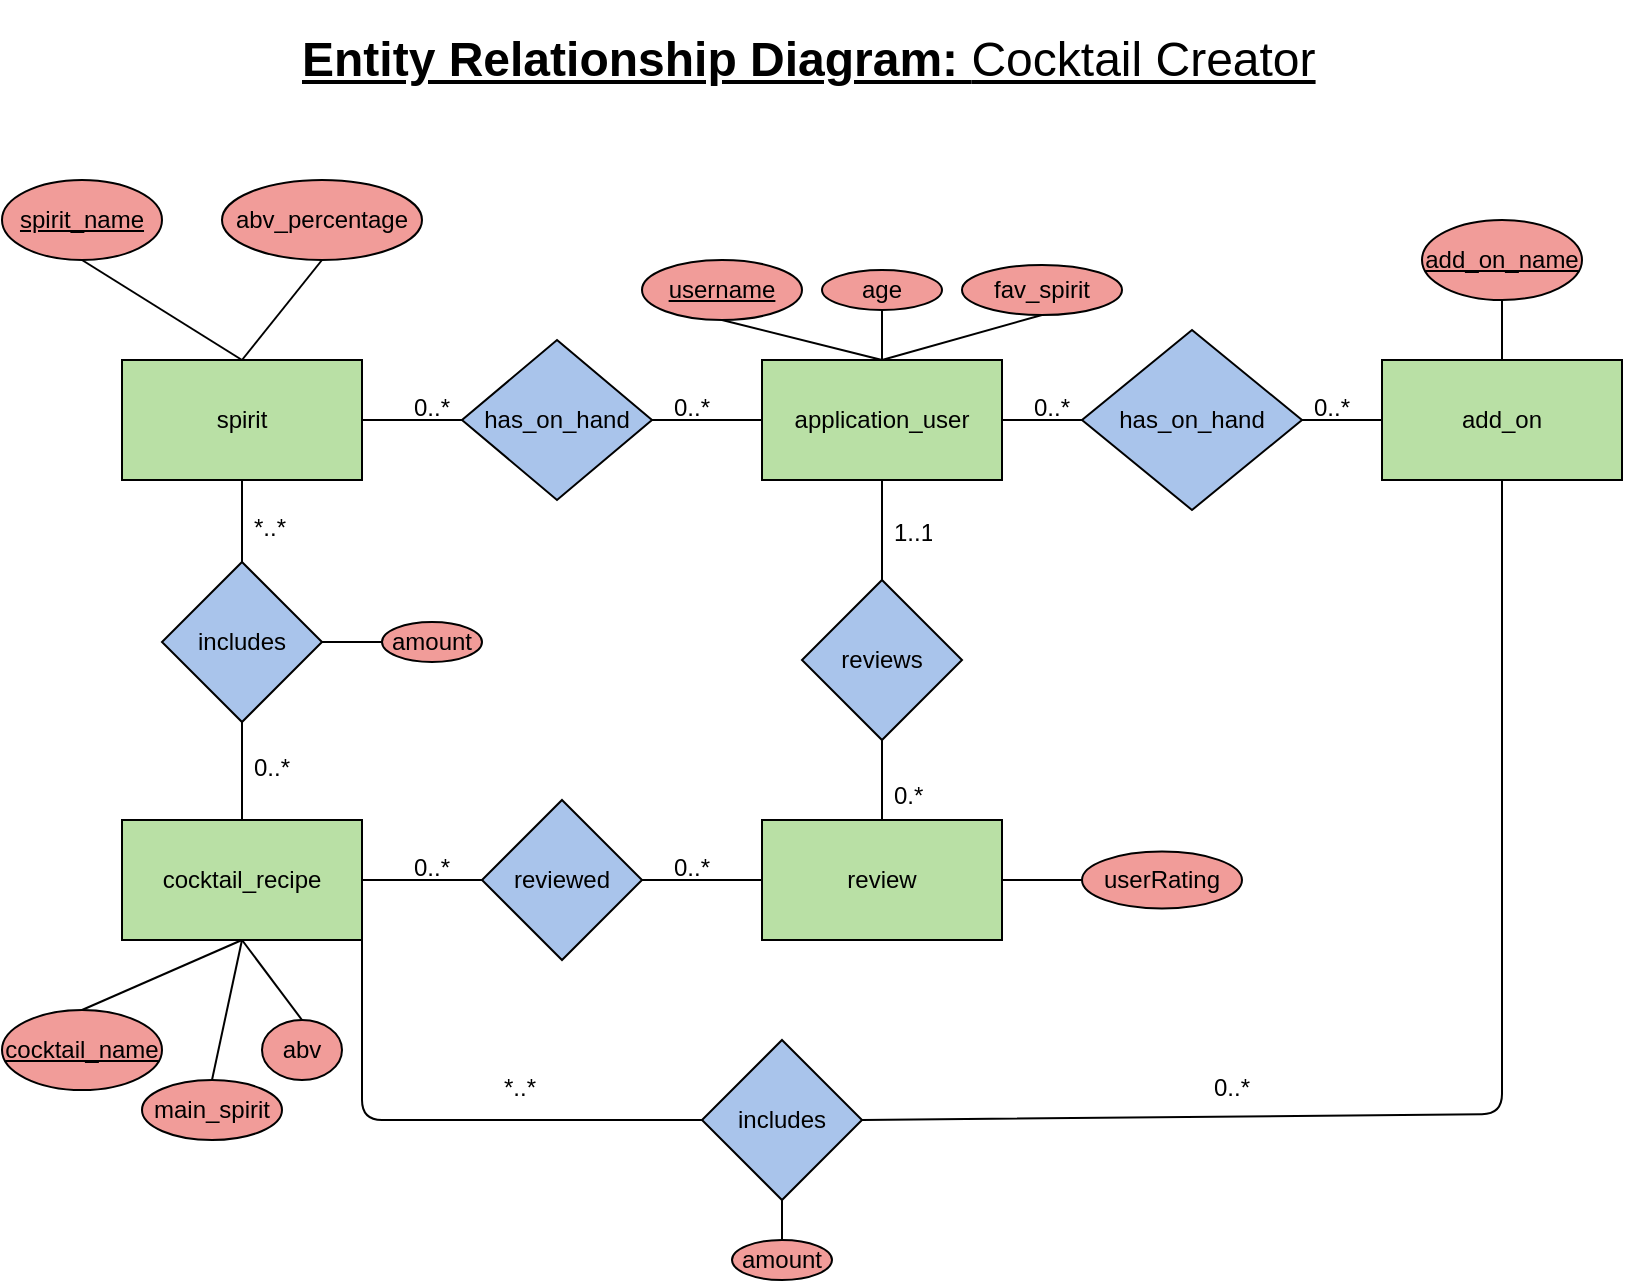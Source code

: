 <mxfile version="15.2.7" type="device"><diagram id="R2lEEEUBdFMjLlhIrx00" name="Page-1"><mxGraphModel dx="1346" dy="822" grid="0" gridSize="10" guides="1" tooltips="1" connect="1" arrows="1" fold="1" page="1" pageScale="1" pageWidth="850" pageHeight="1100" math="0" shadow="0" extFonts="Permanent Marker^https://fonts.googleapis.com/css?family=Permanent+Marker"><root><mxCell id="0"/><mxCell id="1" parent="0"/><mxCell id="Uvf13kLlvtt6aicZClNm-1" value="spirit" style="rounded=0;whiteSpace=wrap;html=1;fillColor=#B9E0A5;" parent="1" vertex="1"><mxGeometry x="80" y="260" width="120" height="60" as="geometry"/></mxCell><mxCell id="Uvf13kLlvtt6aicZClNm-2" value="&lt;u&gt;spirit_name&lt;/u&gt;" style="ellipse;whiteSpace=wrap;html=1;fillColor=#F19C99;" parent="1" vertex="1"><mxGeometry x="20" y="170" width="80" height="40" as="geometry"/></mxCell><mxCell id="Uvf13kLlvtt6aicZClNm-3" value="abv_percentage" style="ellipse;whiteSpace=wrap;html=1;fillColor=#F19C99;" parent="1" vertex="1"><mxGeometry x="130" y="170" width="100" height="40" as="geometry"/></mxCell><mxCell id="Uvf13kLlvtt6aicZClNm-8" value="" style="endArrow=none;html=1;exitX=0.5;exitY=1;exitDx=0;exitDy=0;entryX=0.5;entryY=0;entryDx=0;entryDy=0;" parent="1" source="Uvf13kLlvtt6aicZClNm-3" target="Uvf13kLlvtt6aicZClNm-1" edge="1"><mxGeometry width="50" height="50" relative="1" as="geometry"><mxPoint x="180" y="390" as="sourcePoint"/><mxPoint x="230" y="340" as="targetPoint"/></mxGeometry></mxCell><mxCell id="Uvf13kLlvtt6aicZClNm-9" value="" style="endArrow=none;html=1;exitX=0.5;exitY=1;exitDx=0;exitDy=0;entryX=0.5;entryY=0;entryDx=0;entryDy=0;" parent="1" source="Uvf13kLlvtt6aicZClNm-2" target="Uvf13kLlvtt6aicZClNm-1" edge="1"><mxGeometry width="50" height="50" relative="1" as="geometry"><mxPoint x="180" y="390" as="sourcePoint"/><mxPoint x="230" y="340" as="targetPoint"/></mxGeometry></mxCell><mxCell id="Uvf13kLlvtt6aicZClNm-10" value="add_on" style="rounded=0;whiteSpace=wrap;html=1;fillColor=#B9E0A5;" parent="1" vertex="1"><mxGeometry x="710" y="260" width="120" height="60" as="geometry"/></mxCell><mxCell id="Uvf13kLlvtt6aicZClNm-11" value="&lt;u&gt;add_on_name&lt;/u&gt;" style="ellipse;whiteSpace=wrap;html=1;fillColor=#F19C99;" parent="1" vertex="1"><mxGeometry x="730" y="190" width="80" height="40" as="geometry"/></mxCell><mxCell id="Uvf13kLlvtt6aicZClNm-14" value="" style="endArrow=none;html=1;exitX=0.5;exitY=1;exitDx=0;exitDy=0;entryX=0.5;entryY=0;entryDx=0;entryDy=0;" parent="1" source="Uvf13kLlvtt6aicZClNm-11" target="Uvf13kLlvtt6aicZClNm-10" edge="1"><mxGeometry width="50" height="50" relative="1" as="geometry"><mxPoint x="810" y="390" as="sourcePoint"/><mxPoint x="860" y="340" as="targetPoint"/></mxGeometry></mxCell><mxCell id="Uvf13kLlvtt6aicZClNm-15" value="application_user" style="rounded=0;whiteSpace=wrap;html=1;fillColor=#B9E0A5;" parent="1" vertex="1"><mxGeometry x="400" y="260" width="120" height="60" as="geometry"/></mxCell><mxCell id="Uvf13kLlvtt6aicZClNm-16" value="&lt;u&gt;username&lt;/u&gt;" style="ellipse;whiteSpace=wrap;html=1;fillColor=#F19C99;" parent="1" vertex="1"><mxGeometry x="340" y="210" width="80" height="30" as="geometry"/></mxCell><mxCell id="Uvf13kLlvtt6aicZClNm-17" value="age" style="ellipse;whiteSpace=wrap;html=1;fillColor=#F19C99;" parent="1" vertex="1"><mxGeometry x="430" y="215" width="60" height="20" as="geometry"/></mxCell><mxCell id="Uvf13kLlvtt6aicZClNm-18" value="" style="endArrow=none;html=1;exitX=0.5;exitY=1;exitDx=0;exitDy=0;entryX=0.5;entryY=0;entryDx=0;entryDy=0;" parent="1" source="Uvf13kLlvtt6aicZClNm-17" target="Uvf13kLlvtt6aicZClNm-15" edge="1"><mxGeometry width="50" height="50" relative="1" as="geometry"><mxPoint x="500" y="390" as="sourcePoint"/><mxPoint x="550" y="340" as="targetPoint"/></mxGeometry></mxCell><mxCell id="Uvf13kLlvtt6aicZClNm-19" value="" style="endArrow=none;html=1;exitX=0.5;exitY=1;exitDx=0;exitDy=0;entryX=0.5;entryY=0;entryDx=0;entryDy=0;" parent="1" source="Uvf13kLlvtt6aicZClNm-16" target="Uvf13kLlvtt6aicZClNm-15" edge="1"><mxGeometry width="50" height="50" relative="1" as="geometry"><mxPoint x="500" y="390" as="sourcePoint"/><mxPoint x="550" y="340" as="targetPoint"/></mxGeometry></mxCell><mxCell id="Uvf13kLlvtt6aicZClNm-20" value="fav_spirit" style="ellipse;whiteSpace=wrap;html=1;fillColor=#F19C99;" parent="1" vertex="1"><mxGeometry x="500" y="212.5" width="80" height="25" as="geometry"/></mxCell><mxCell id="Uvf13kLlvtt6aicZClNm-21" value="" style="endArrow=none;html=1;exitX=0.5;exitY=1;exitDx=0;exitDy=0;entryX=0.5;entryY=0;entryDx=0;entryDy=0;" parent="1" source="Uvf13kLlvtt6aicZClNm-20" target="Uvf13kLlvtt6aicZClNm-15" edge="1"><mxGeometry width="50" height="50" relative="1" as="geometry"><mxPoint x="480" y="270" as="sourcePoint"/><mxPoint x="520" y="150" as="targetPoint"/></mxGeometry></mxCell><mxCell id="Uvf13kLlvtt6aicZClNm-22" value="has_on_hand" style="rhombus;whiteSpace=wrap;html=1;fillColor=#A9C4EB;" parent="1" vertex="1"><mxGeometry x="250" y="250" width="95" height="80" as="geometry"/></mxCell><mxCell id="Uvf13kLlvtt6aicZClNm-23" value="" style="endArrow=none;html=1;exitX=1;exitY=0.5;exitDx=0;exitDy=0;entryX=0;entryY=0.5;entryDx=0;entryDy=0;" parent="1" source="Uvf13kLlvtt6aicZClNm-1" target="Uvf13kLlvtt6aicZClNm-22" edge="1"><mxGeometry width="50" height="50" relative="1" as="geometry"><mxPoint x="220" y="380" as="sourcePoint"/><mxPoint x="270" y="330" as="targetPoint"/></mxGeometry></mxCell><mxCell id="Uvf13kLlvtt6aicZClNm-24" value="" style="endArrow=none;html=1;exitX=1;exitY=0.5;exitDx=0;exitDy=0;entryX=0;entryY=0.5;entryDx=0;entryDy=0;" parent="1" source="Uvf13kLlvtt6aicZClNm-22" target="Uvf13kLlvtt6aicZClNm-15" edge="1"><mxGeometry width="50" height="50" relative="1" as="geometry"><mxPoint x="220" y="380" as="sourcePoint"/><mxPoint x="270" y="330" as="targetPoint"/></mxGeometry></mxCell><mxCell id="Uvf13kLlvtt6aicZClNm-25" value="0..*" style="text;strokeColor=none;fillColor=none;align=left;verticalAlign=top;spacingLeft=4;spacingRight=4;overflow=hidden;rotatable=0;points=[[0,0.5],[1,0.5]];portConstraint=eastwest;" parent="1" vertex="1"><mxGeometry x="220" y="270" width="30" height="26" as="geometry"/></mxCell><mxCell id="Uvf13kLlvtt6aicZClNm-26" value="0..*" style="text;strokeColor=none;fillColor=none;align=left;verticalAlign=top;spacingLeft=4;spacingRight=4;overflow=hidden;rotatable=0;points=[[0,0.5],[1,0.5]];portConstraint=eastwest;" parent="1" vertex="1"><mxGeometry x="350" y="270" width="30" height="26" as="geometry"/></mxCell><mxCell id="Uvf13kLlvtt6aicZClNm-27" value="has_on_hand" style="rhombus;whiteSpace=wrap;html=1;fillColor=#A9C4EB;" parent="1" vertex="1"><mxGeometry x="560" y="245" width="110" height="90" as="geometry"/></mxCell><mxCell id="Uvf13kLlvtt6aicZClNm-28" value="" style="endArrow=none;html=1;exitX=1;exitY=0.5;exitDx=0;exitDy=0;entryX=0;entryY=0.5;entryDx=0;entryDy=0;" parent="1" source="Uvf13kLlvtt6aicZClNm-15" target="Uvf13kLlvtt6aicZClNm-27" edge="1"><mxGeometry width="50" height="50" relative="1" as="geometry"><mxPoint x="510" y="290" as="sourcePoint"/><mxPoint x="580" y="330" as="targetPoint"/></mxGeometry></mxCell><mxCell id="Uvf13kLlvtt6aicZClNm-29" value="" style="endArrow=none;html=1;exitX=1;exitY=0.5;exitDx=0;exitDy=0;" parent="1" source="Uvf13kLlvtt6aicZClNm-27" target="Uvf13kLlvtt6aicZClNm-10" edge="1"><mxGeometry width="50" height="50" relative="1" as="geometry"><mxPoint x="530" y="380" as="sourcePoint"/><mxPoint x="710" y="290" as="targetPoint"/></mxGeometry></mxCell><mxCell id="Uvf13kLlvtt6aicZClNm-30" value="0..*" style="text;strokeColor=none;fillColor=none;align=left;verticalAlign=top;spacingLeft=4;spacingRight=4;overflow=hidden;rotatable=0;points=[[0,0.5],[1,0.5]];portConstraint=eastwest;" parent="1" vertex="1"><mxGeometry x="530" y="270" width="30" height="26" as="geometry"/></mxCell><mxCell id="Uvf13kLlvtt6aicZClNm-31" value="0..*" style="text;strokeColor=none;fillColor=none;align=left;verticalAlign=top;spacingLeft=4;spacingRight=4;overflow=hidden;rotatable=0;points=[[0,0.5],[1,0.5]];portConstraint=eastwest;" parent="1" vertex="1"><mxGeometry x="670" y="270" width="30" height="26" as="geometry"/></mxCell><mxCell id="Uvf13kLlvtt6aicZClNm-34" value="includes" style="rhombus;whiteSpace=wrap;html=1;fillColor=#A9C4EB;" parent="1" vertex="1"><mxGeometry x="100" y="361" width="80" height="80" as="geometry"/></mxCell><mxCell id="Uvf13kLlvtt6aicZClNm-35" value="cocktail_recipe" style="rounded=0;whiteSpace=wrap;html=1;fillColor=#B9E0A5;" parent="1" vertex="1"><mxGeometry x="80" y="490" width="120" height="60" as="geometry"/></mxCell><mxCell id="Uvf13kLlvtt6aicZClNm-36" value="" style="endArrow=none;html=1;exitX=0.5;exitY=0;exitDx=0;exitDy=0;entryX=0.5;entryY=1;entryDx=0;entryDy=0;" parent="1" source="Uvf13kLlvtt6aicZClNm-35" target="Uvf13kLlvtt6aicZClNm-34" edge="1"><mxGeometry width="50" height="50" relative="1" as="geometry"><mxPoint x="540" y="480" as="sourcePoint"/><mxPoint x="590" y="430" as="targetPoint"/></mxGeometry></mxCell><mxCell id="Uvf13kLlvtt6aicZClNm-37" value="" style="endArrow=none;html=1;exitX=0.5;exitY=0;exitDx=0;exitDy=0;entryX=0.5;entryY=1;entryDx=0;entryDy=0;" parent="1" source="Uvf13kLlvtt6aicZClNm-34" target="Uvf13kLlvtt6aicZClNm-1" edge="1"><mxGeometry width="50" height="50" relative="1" as="geometry"><mxPoint x="540" y="480" as="sourcePoint"/><mxPoint x="590" y="430" as="targetPoint"/></mxGeometry></mxCell><mxCell id="Uvf13kLlvtt6aicZClNm-38" value="*..*" style="text;strokeColor=none;fillColor=none;align=left;verticalAlign=top;spacingLeft=4;spacingRight=4;overflow=hidden;rotatable=0;points=[[0,0.5],[1,0.5]];portConstraint=eastwest;" parent="1" vertex="1"><mxGeometry x="140" y="330" width="30" height="26" as="geometry"/></mxCell><mxCell id="Uvf13kLlvtt6aicZClNm-39" value="0..*" style="text;strokeColor=none;fillColor=none;align=left;verticalAlign=top;spacingLeft=4;spacingRight=4;overflow=hidden;rotatable=0;points=[[0,0.5],[1,0.5]];portConstraint=eastwest;" parent="1" vertex="1"><mxGeometry x="140" y="450" width="30" height="26" as="geometry"/></mxCell><mxCell id="Uvf13kLlvtt6aicZClNm-40" value="&lt;u&gt;cocktail_name&lt;/u&gt;" style="ellipse;whiteSpace=wrap;html=1;fillColor=#F19C99;" parent="1" vertex="1"><mxGeometry x="20" y="585" width="80" height="40" as="geometry"/></mxCell><mxCell id="Uvf13kLlvtt6aicZClNm-41" value="abv" style="ellipse;whiteSpace=wrap;html=1;fillColor=#F19C99;" parent="1" vertex="1"><mxGeometry x="150" y="590" width="40" height="30" as="geometry"/></mxCell><mxCell id="Uvf13kLlvtt6aicZClNm-42" value="" style="endArrow=none;html=1;exitX=0.5;exitY=0;exitDx=0;exitDy=0;" parent="1" source="Uvf13kLlvtt6aicZClNm-41" edge="1"><mxGeometry width="50" height="50" relative="1" as="geometry"><mxPoint x="190" y="810" as="sourcePoint"/><mxPoint x="140" y="550" as="targetPoint"/></mxGeometry></mxCell><mxCell id="Uvf13kLlvtt6aicZClNm-43" value="" style="endArrow=none;html=1;exitX=0.5;exitY=0;exitDx=0;exitDy=0;entryX=0.5;entryY=1;entryDx=0;entryDy=0;" parent="1" source="Uvf13kLlvtt6aicZClNm-40" target="Uvf13kLlvtt6aicZClNm-35" edge="1"><mxGeometry width="50" height="50" relative="1" as="geometry"><mxPoint x="190" y="810" as="sourcePoint"/><mxPoint x="150" y="680" as="targetPoint"/></mxGeometry></mxCell><mxCell id="Uvf13kLlvtt6aicZClNm-44" value="reviews" style="rhombus;whiteSpace=wrap;html=1;fillColor=#A9C4EB;" parent="1" vertex="1"><mxGeometry x="420" y="370" width="80" height="80" as="geometry"/></mxCell><mxCell id="Uvf13kLlvtt6aicZClNm-45" value="review" style="rounded=0;whiteSpace=wrap;html=1;fillColor=#B9E0A5;" parent="1" vertex="1"><mxGeometry x="400" y="490" width="120" height="60" as="geometry"/></mxCell><mxCell id="Uvf13kLlvtt6aicZClNm-46" value="" style="endArrow=none;html=1;exitX=0.5;exitY=0;exitDx=0;exitDy=0;entryX=0.5;entryY=1;entryDx=0;entryDy=0;" parent="1" source="Uvf13kLlvtt6aicZClNm-44" target="Uvf13kLlvtt6aicZClNm-15" edge="1"><mxGeometry width="50" height="50" relative="1" as="geometry"><mxPoint x="460" y="363.5" as="sourcePoint"/><mxPoint x="670" y="510" as="targetPoint"/></mxGeometry></mxCell><mxCell id="Uvf13kLlvtt6aicZClNm-47" value="1..1" style="text;strokeColor=none;fillColor=none;align=left;verticalAlign=top;spacingLeft=4;spacingRight=4;overflow=hidden;rotatable=0;points=[[0,0.5],[1,0.5]];portConstraint=eastwest;" parent="1" vertex="1"><mxGeometry x="460" y="332.5" width="30" height="26" as="geometry"/></mxCell><mxCell id="Uvf13kLlvtt6aicZClNm-48" value="" style="endArrow=none;html=1;exitX=0.5;exitY=0;exitDx=0;exitDy=0;" parent="1" source="Uvf13kLlvtt6aicZClNm-45" target="Uvf13kLlvtt6aicZClNm-44" edge="1"><mxGeometry width="50" height="50" relative="1" as="geometry"><mxPoint x="610" y="500" as="sourcePoint"/><mxPoint x="610" y="450" as="targetPoint"/></mxGeometry></mxCell><mxCell id="Uvf13kLlvtt6aicZClNm-49" value="0.*" style="text;strokeColor=none;fillColor=none;align=left;verticalAlign=top;spacingLeft=4;spacingRight=4;overflow=hidden;rotatable=0;points=[[0,0.5],[1,0.5]];portConstraint=eastwest;" parent="1" vertex="1"><mxGeometry x="460" y="464" width="30" height="26" as="geometry"/></mxCell><mxCell id="Uvf13kLlvtt6aicZClNm-50" value="reviewed" style="rhombus;whiteSpace=wrap;html=1;fillColor=#A9C4EB;" parent="1" vertex="1"><mxGeometry x="260" y="480" width="80" height="80" as="geometry"/></mxCell><mxCell id="Uvf13kLlvtt6aicZClNm-51" value="" style="endArrow=none;html=1;exitX=1;exitY=0.5;exitDx=0;exitDy=0;entryX=0;entryY=0.5;entryDx=0;entryDy=0;" parent="1" source="Uvf13kLlvtt6aicZClNm-35" target="Uvf13kLlvtt6aicZClNm-50" edge="1"><mxGeometry width="50" height="50" relative="1" as="geometry"><mxPoint x="220" y="570" as="sourcePoint"/><mxPoint x="340" y="770" as="targetPoint"/></mxGeometry></mxCell><mxCell id="Uvf13kLlvtt6aicZClNm-52" value="" style="endArrow=none;html=1;exitX=1;exitY=0.5;exitDx=0;exitDy=0;entryX=0;entryY=0.5;entryDx=0;entryDy=0;" parent="1" source="Uvf13kLlvtt6aicZClNm-50" target="Uvf13kLlvtt6aicZClNm-45" edge="1"><mxGeometry width="50" height="50" relative="1" as="geometry"><mxPoint x="290" y="820" as="sourcePoint"/><mxPoint x="420" y="580" as="targetPoint"/></mxGeometry></mxCell><mxCell id="Uvf13kLlvtt6aicZClNm-53" value="0..*" style="text;strokeColor=none;fillColor=none;align=left;verticalAlign=top;spacingLeft=4;spacingRight=4;overflow=hidden;rotatable=0;points=[[0,0.5],[1,0.5]];portConstraint=eastwest;" parent="1" vertex="1"><mxGeometry x="220" y="500" width="30" height="26" as="geometry"/></mxCell><mxCell id="Uvf13kLlvtt6aicZClNm-54" value="0..*" style="text;strokeColor=none;fillColor=none;align=left;verticalAlign=top;spacingLeft=4;spacingRight=4;overflow=hidden;rotatable=0;points=[[0,0.5],[1,0.5]];portConstraint=eastwest;" parent="1" vertex="1"><mxGeometry x="350" y="500" width="30" height="26" as="geometry"/></mxCell><mxCell id="Uvf13kLlvtt6aicZClNm-55" value="amount" style="ellipse;whiteSpace=wrap;html=1;fillColor=#F19C99;" parent="1" vertex="1"><mxGeometry x="210" y="391" width="50" height="20" as="geometry"/></mxCell><mxCell id="Uvf13kLlvtt6aicZClNm-56" value="" style="endArrow=none;html=1;exitX=0;exitY=0.5;exitDx=0;exitDy=0;entryX=1;entryY=0.5;entryDx=0;entryDy=0;" parent="1" source="Uvf13kLlvtt6aicZClNm-55" target="Uvf13kLlvtt6aicZClNm-34" edge="1"><mxGeometry width="50" height="50" relative="1" as="geometry"><mxPoint x="280" y="590" as="sourcePoint"/><mxPoint x="240" y="460" as="targetPoint"/></mxGeometry></mxCell><mxCell id="Uvf13kLlvtt6aicZClNm-57" value="includes" style="rhombus;whiteSpace=wrap;html=1;fillColor=#A9C4EB;" parent="1" vertex="1"><mxGeometry x="370" y="600" width="80" height="80" as="geometry"/></mxCell><mxCell id="Uvf13kLlvtt6aicZClNm-58" value="" style="endArrow=none;html=1;exitX=1;exitY=1;exitDx=0;exitDy=0;entryX=0;entryY=0.5;entryDx=0;entryDy=0;" parent="1" source="Uvf13kLlvtt6aicZClNm-35" target="Uvf13kLlvtt6aicZClNm-57" edge="1"><mxGeometry width="50" height="50" relative="1" as="geometry"><mxPoint x="610" y="696" as="sourcePoint"/><mxPoint x="1060" y="636" as="targetPoint"/><Array as="points"><mxPoint x="200" y="640"/></Array></mxGeometry></mxCell><mxCell id="Uvf13kLlvtt6aicZClNm-59" value="" style="endArrow=none;html=1;exitX=1;exitY=0.5;exitDx=0;exitDy=0;entryX=0.5;entryY=1;entryDx=0;entryDy=0;" parent="1" source="Uvf13kLlvtt6aicZClNm-57" target="Uvf13kLlvtt6aicZClNm-10" edge="1"><mxGeometry width="50" height="50" relative="1" as="geometry"><mxPoint x="1010" y="686" as="sourcePoint"/><mxPoint x="610" y="526" as="targetPoint"/><Array as="points"><mxPoint x="770" y="637"/></Array></mxGeometry></mxCell><mxCell id="Uvf13kLlvtt6aicZClNm-62" value="amount" style="ellipse;whiteSpace=wrap;html=1;fillColor=#F19C99;" parent="1" vertex="1"><mxGeometry x="385" y="700" width="50" height="20" as="geometry"/></mxCell><mxCell id="Uvf13kLlvtt6aicZClNm-63" value="" style="endArrow=none;html=1;exitX=0.5;exitY=0;exitDx=0;exitDy=0;entryX=0.5;entryY=1;entryDx=0;entryDy=0;" parent="1" source="Uvf13kLlvtt6aicZClNm-62" target="Uvf13kLlvtt6aicZClNm-57" edge="1"><mxGeometry width="50" height="50" relative="1" as="geometry"><mxPoint x="750" y="796" as="sourcePoint"/><mxPoint x="710" y="666" as="targetPoint"/></mxGeometry></mxCell><mxCell id="Uvf13kLlvtt6aicZClNm-65" value="0..*" style="text;strokeColor=none;fillColor=none;align=left;verticalAlign=top;spacingLeft=4;spacingRight=4;overflow=hidden;rotatable=0;points=[[0,0.5],[1,0.5]];portConstraint=eastwest;" parent="1" vertex="1"><mxGeometry x="620" y="610" width="30" height="26" as="geometry"/></mxCell><mxCell id="Uvf13kLlvtt6aicZClNm-66" value="*..*" style="text;strokeColor=none;fillColor=none;align=left;verticalAlign=top;spacingLeft=4;spacingRight=4;overflow=hidden;rotatable=0;points=[[0,0.5],[1,0.5]];portConstraint=eastwest;" parent="1" vertex="1"><mxGeometry x="265" y="610" width="30" height="26" as="geometry"/></mxCell><mxCell id="Uvf13kLlvtt6aicZClNm-68" value="userRating" style="ellipse;whiteSpace=wrap;html=1;fillColor=#F19C99;" parent="1" vertex="1"><mxGeometry x="560" y="505.75" width="80" height="28.5" as="geometry"/></mxCell><mxCell id="Uvf13kLlvtt6aicZClNm-69" value="" style="endArrow=none;html=1;exitX=1;exitY=0.5;exitDx=0;exitDy=0;entryX=0;entryY=0.5;entryDx=0;entryDy=0;" parent="1" source="Uvf13kLlvtt6aicZClNm-45" target="Uvf13kLlvtt6aicZClNm-68" edge="1"><mxGeometry width="50" height="50" relative="1" as="geometry"><mxPoint x="450" y="470" as="sourcePoint"/><mxPoint x="500" y="420" as="targetPoint"/></mxGeometry></mxCell><mxCell id="upKyfFEnTPYyUftNrOH_-1" value="main_spirit" style="ellipse;whiteSpace=wrap;html=1;fillColor=#F19C99;" vertex="1" parent="1"><mxGeometry x="90" y="620" width="70" height="30" as="geometry"/></mxCell><mxCell id="upKyfFEnTPYyUftNrOH_-2" value="" style="endArrow=none;html=1;exitX=0.5;exitY=1;exitDx=0;exitDy=0;entryX=0.5;entryY=0;entryDx=0;entryDy=0;" edge="1" parent="1" source="Uvf13kLlvtt6aicZClNm-35" target="upKyfFEnTPYyUftNrOH_-1"><mxGeometry width="50" height="50" relative="1" as="geometry"><mxPoint x="180" y="690" as="sourcePoint"/><mxPoint x="150" y="650" as="targetPoint"/></mxGeometry></mxCell><mxCell id="upKyfFEnTPYyUftNrOH_-4" value="&lt;h1&gt;&lt;u&gt;Entity Relationship Diagram: &lt;span style=&quot;font-weight: normal&quot;&gt;Cocktail Creator&lt;/span&gt;&lt;/u&gt;&lt;br&gt;&lt;/h1&gt;" style="text;html=1;strokeColor=none;fillColor=none;spacing=5;spacingTop=-20;whiteSpace=wrap;overflow=hidden;rounded=0;" vertex="1" parent="1"><mxGeometry x="165" y="90" width="520" height="50" as="geometry"/></mxCell></root></mxGraphModel></diagram></mxfile>